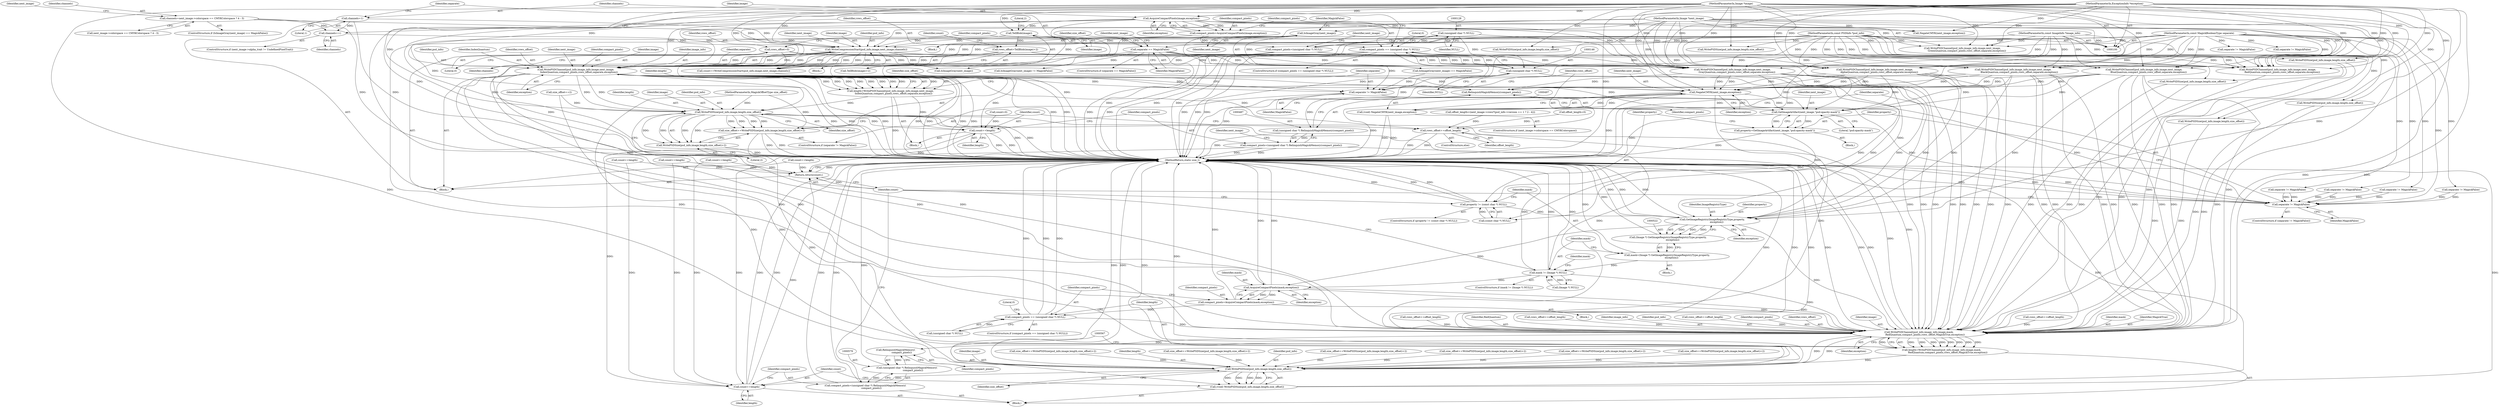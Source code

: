 digraph "0_ImageMagick_d4ec73f866a7c42a2e7f301fcd696e5cb7a7d3ab_2@pointer" {
"1000227" [label="(Call,WritePSDChannel(psd_info,image_info,image,next_image,\n        IndexQuantum,compact_pixels,rows_offset,separate,exception))"];
"1000196" [label="(Call,WriteCompressionStart(psd_info,image,next_image,channels))"];
"1000101" [label="(MethodParameterIn,const PSDInfo *psd_info)"];
"1000191" [label="(Call,TellBlob(image))"];
"1000139" [label="(Call,AcquireCompactPixels(image,exception))"];
"1000103" [label="(MethodParameterIn,Image *image)"];
"1000107" [label="(MethodParameterIn,ExceptionInfo *exception)"];
"1000167" [label="(Call,IsImageGray(next_image))"];
"1000104" [label="(MethodParameterIn,Image *next_image)"];
"1000186" [label="(Call,channels++)"];
"1000150" [label="(Call,channels=1)"];
"1000170" [label="(Call,channels=next_image->colorspace == CMYKColorspace ? 4 : 3)"];
"1000102" [label="(MethodParameterIn,const ImageInfo *image_info)"];
"1000125" [label="(Call,compact_pixels=(unsigned char *) NULL)"];
"1000127" [label="(Call,(unsigned char *) NULL)"];
"1000143" [label="(Call,compact_pixels == (unsigned char *) NULL)"];
"1000137" [label="(Call,compact_pixels=AcquireCompactPixels(image,exception))"];
"1000145" [label="(Call,(unsigned char *) NULL)"];
"1000188" [label="(Call,rows_offset=TellBlob(image)+2)"];
"1000122" [label="(Call,rows_offset=0)"];
"1000154" [label="(Call,separate == MagickFalse)"];
"1000106" [label="(MethodParameterIn,const MagickBooleanType separate)"];
"1000225" [label="(Call,length=WritePSDChannel(psd_info,image_info,image,next_image,\n        IndexQuantum,compact_pixels,rows_offset,separate,exception))"];
"1000244" [label="(Call,WritePSDSize(psd_info,image,length,size_offset))"];
"1000241" [label="(Call,size_offset+=WritePSDSize(psd_info,image,length,size_offset)+2)"];
"1000568" [label="(Call,WritePSDSize(psd_info,image,length,size_offset))"];
"1000566" [label="(Call,(void) WritePSDSize(psd_info,image,length,size_offset))"];
"1000573" [label="(Call,count+=length)"];
"1000582" [label="(Return,return(count);)"];
"1000243" [label="(Call,WritePSDSize(psd_info,image,length,size_offset)+2)"];
"1000254" [label="(Call,count+=length)"];
"1000556" [label="(Call,WritePSDChannel(psd_info,image_info,image,mask,\n                RedQuantum,compact_pixels,rows_offset,MagickTrue,exception))"];
"1000554" [label="(Call,length=WritePSDChannel(psd_info,image_info,image,mask,\n                RedQuantum,compact_pixels,rows_offset,MagickTrue,exception))"];
"1000580" [label="(Call,RelinquishMagickMemory(\n                compact_pixels))"];
"1000578" [label="(Call,(unsigned char *) RelinquishMagickMemory(\n                compact_pixels))"];
"1000576" [label="(Call,compact_pixels=(unsigned char *) RelinquishMagickMemory(\n                compact_pixels))"];
"1000238" [label="(Call,separate != MagickFalse)"];
"1000502" [label="(Call,separate != MagickFalse)"];
"1000251" [label="(Call,rows_offset+=offset_length)"];
"1000488" [label="(Call,RelinquishMagickMemory(compact_pixels))"];
"1000486" [label="(Call,(unsigned char *) RelinquishMagickMemory(compact_pixels))"];
"1000484" [label="(Call,compact_pixels=(unsigned char *) RelinquishMagickMemory(compact_pixels))"];
"1000498" [label="(Call,NegateCMYK(next_image,exception))"];
"1000496" [label="(Call,(void) NegateCMYK(next_image,exception))"];
"1000509" [label="(Call,GetImageArtifact(next_image,\"psd:opacity-mask\"))"];
"1000507" [label="(Call,property=GetImageArtifact(next_image,\"psd:opacity-mask\"))"];
"1000513" [label="(Call,property != (const char *) NULL)"];
"1000523" [label="(Call,GetImageRegistry(ImageRegistryType,property,\n            exception))"];
"1000521" [label="(Call,(Image *) GetImageRegistry(ImageRegistryType,property,\n            exception))"];
"1000519" [label="(Call,mask=(Image *) GetImageRegistry(ImageRegistryType,property,\n            exception))"];
"1000528" [label="(Call,mask != (Image *) NULL)"];
"1000543" [label="(Call,AcquireCompactPixels(mask,exception))"];
"1000541" [label="(Call,compact_pixels=AcquireCompactPixels(mask,exception))"];
"1000547" [label="(Call,compact_pixels == (unsigned char *) NULL)"];
"1000227" [label="(Call,WritePSDChannel(psd_info,image_info,image,next_image,\n        IndexQuantum,compact_pixels,rows_offset,separate,exception))"];
"1000133" [label="(Identifier,next_image)"];
"1000224" [label="(Block,)"];
"1000465" [label="(Call,separate != MagickFalse)"];
"1000400" [label="(Call,rows_offset+=offset_length)"];
"1000124" [label="(Literal,0)"];
"1000576" [label="(Call,compact_pixels=(unsigned char *) RelinquishMagickMemory(\n                compact_pixels))"];
"1000241" [label="(Call,size_offset+=WritePSDSize(psd_info,image,length,size_offset)+2)"];
"1000226" [label="(Identifier,length)"];
"1000137" [label="(Call,compact_pixels=AcquireCompactPixels(image,exception))"];
"1000523" [label="(Call,GetImageRegistry(ImageRegistryType,property,\n            exception))"];
"1000573" [label="(Call,count+=length)"];
"1000507" [label="(Call,property=GetImageArtifact(next_image,\"psd:opacity-mask\"))"];
"1000544" [label="(Identifier,mask)"];
"1000252" [label="(Identifier,rows_offset)"];
"1000166" [label="(Call,IsImageGray(next_image) == MagickFalse)"];
"1000484" [label="(Call,compact_pixels=(unsigned char *) RelinquishMagickMemory(compact_pixels))"];
"1000503" [label="(Identifier,separate)"];
"1000187" [label="(Identifier,channels)"];
"1000250" [label="(ControlStructure,else)"];
"1000129" [label="(Identifier,NULL)"];
"1000442" [label="(Call,count+=length)"];
"1000547" [label="(Call,compact_pixels == (unsigned char *) NULL)"];
"1000183" [label="(Identifier,next_image)"];
"1000127" [label="(Call,(unsigned char *) NULL)"];
"1000510" [label="(Identifier,next_image)"];
"1000498" [label="(Call,NegateCMYK(next_image,exception))"];
"1000201" [label="(Call,offset_length=(next_image->rows*(psd_info->version == 1 ? 2 : 4)))"];
"1000548" [label="(Identifier,compact_pixels)"];
"1000233" [label="(Identifier,compact_pixels)"];
"1000432" [label="(Call,WritePSDSize(psd_info,image,length,size_offset))"];
"1000139" [label="(Call,AcquireCompactPixels(image,exception))"];
"1000260" [label="(Call,IsImageGray(next_image) != MagickFalse)"];
"1000519" [label="(Call,mask=(Image *) GetImageRegistry(ImageRegistryType,property,\n            exception))"];
"1000553" [label="(Literal,0)"];
"1000180" [label="(ControlStructure,if (next_image->alpha_trait != UndefinedPixelTrait))"];
"1000312" [label="(Call,WritePSDChannel(psd_info,image_info,image,next_image,\n            RedQuantum,compact_pixels,rows_offset,separate,exception))"];
"1000225" [label="(Call,length=WritePSDChannel(psd_info,image_info,image,next_image,\n        IndexQuantum,compact_pixels,rows_offset,separate,exception))"];
"1000188" [label="(Call,rows_offset=TellBlob(image)+2)"];
"1000172" [label="(Call,next_image->colorspace == CMYKColorspace ? 4 : 3)"];
"1000355" [label="(Call,separate != MagickFalse)"];
"1000426" [label="(Call,separate != MagickFalse)"];
"1000246" [label="(Identifier,image)"];
"1000486" [label="(Call,(unsigned char *) RelinquishMagickMemory(compact_pixels))"];
"1000199" [label="(Identifier,next_image)"];
"1000165" [label="(ControlStructure,if (IsImageGray(next_image) == MagickFalse))"];
"1000570" [label="(Identifier,image)"];
"1000560" [label="(Identifier,mask)"];
"1000361" [label="(Call,WritePSDSize(psd_info,image,length,size_offset))"];
"1000116" [label="(Call,count=0)"];
"1000520" [label="(Identifier,mask)"];
"1000526" [label="(Identifier,exception)"];
"1000496" [label="(Call,(void) NegateCMYK(next_image,exception))"];
"1000194" [label="(Call,count+=WriteCompressionStart(psd_info,image,next_image,channels))"];
"1000564" [label="(Identifier,MagickTrue)"];
"1000541" [label="(Call,compact_pixels=AcquireCompactPixels(mask,exception))"];
"1000329" [label="(Call,WritePSDSize(psd_info,image,length,size_offset))"];
"1000168" [label="(Identifier,next_image)"];
"1000524" [label="(Identifier,ImageRegistryType)"];
"1000542" [label="(Identifier,compact_pixels)"];
"1000568" [label="(Call,WritePSDSize(psd_info,image,length,size_offset))"];
"1000123" [label="(Identifier,rows_offset)"];
"1000152" [label="(Literal,1)"];
"1000253" [label="(Identifier,offset_length)"];
"1000565" [label="(Identifier,exception)"];
"1000513" [label="(Call,property != (const char *) NULL)"];
"1000119" [label="(Call,offset_length=0)"];
"1000230" [label="(Identifier,image)"];
"1000429" [label="(Call,size_offset+=WritePSDSize(psd_info,image,length,size_offset)+2)"];
"1000439" [label="(Call,rows_offset+=offset_length)"];
"1000198" [label="(Identifier,image)"];
"1000191" [label="(Call,TellBlob(image))"];
"1000261" [label="(Call,IsImageGray(next_image))"];
"1000140" [label="(Identifier,image)"];
"1000105" [label="(MethodParameterIn,MagickOffsetType size_offset)"];
"1000505" [label="(Block,)"];
"1000537" [label="(Identifier,mask)"];
"1000485" [label="(Identifier,compact_pixels)"];
"1000138" [label="(Identifier,compact_pixels)"];
"1000157" [label="(Block,)"];
"1000415" [label="(Call,WritePSDChannel(psd_info,image_info,image,next_image,\n                BlackQuantum,compact_pixels,rows_offset,separate,exception))"];
"1000554" [label="(Call,length=WritePSDChannel(psd_info,image_info,image,mask,\n                RedQuantum,compact_pixels,rows_offset,MagickTrue,exception))"];
"1000144" [label="(Identifier,compact_pixels)"];
"1000229" [label="(Identifier,image_info)"];
"1000500" [label="(Identifier,exception)"];
"1000571" [label="(Identifier,length)"];
"1000577" [label="(Identifier,compact_pixels)"];
"1000189" [label="(Identifier,rows_offset)"];
"1000376" [label="(Call,WritePSDChannel(psd_info,image_info,image,next_image,\n            BlueQuantum,compact_pixels,rows_offset,separate,exception))"];
"1000555" [label="(Identifier,length)"];
"1000107" [label="(MethodParameterIn,ExceptionInfo *exception)"];
"1000235" [label="(Identifier,separate)"];
"1000387" [label="(Call,separate != MagickFalse)"];
"1000323" [label="(Call,separate != MagickFalse)"];
"1000284" [label="(Call,WritePSDSize(psd_info,image,length,size_offset))"];
"1000245" [label="(Identifier,psd_info)"];
"1000242" [label="(Identifier,size_offset)"];
"1000326" [label="(Call,size_offset+=WritePSDSize(psd_info,image,length,size_offset)+2)"];
"1000228" [label="(Identifier,psd_info)"];
"1000102" [label="(MethodParameterIn,const ImageInfo *image_info)"];
"1000153" [label="(ControlStructure,if (separate == MagickFalse))"];
"1000530" [label="(Call,(Image *) NULL)"];
"1000232" [label="(Identifier,IndexQuantum)"];
"1000154" [label="(Call,separate == MagickFalse)"];
"1000543" [label="(Call,AcquireCompactPixels(mask,exception))"];
"1000511" [label="(Literal,\"psd:opacity-mask\")"];
"1000561" [label="(Identifier,RedQuantum)"];
"1000216" [label="(Identifier,size_offset)"];
"1000549" [label="(Call,(unsigned char *) NULL)"];
"1000393" [label="(Call,WritePSDSize(psd_info,image,length,size_offset))"];
"1000582" [label="(Return,return(count);)"];
"1000104" [label="(MethodParameterIn,Image *next_image)"];
"1000540" [label="(Block,)"];
"1000151" [label="(Identifier,channels)"];
"1000169" [label="(Identifier,MagickFalse)"];
"1000493" [label="(Identifier,next_image)"];
"1000143" [label="(Call,compact_pixels == (unsigned char *) NULL)"];
"1000190" [label="(Call,TellBlob(image)+2)"];
"1000161" [label="(Identifier,next_image)"];
"1000267" [label="(Call,WritePSDChannel(psd_info,image_info,image,next_image,\n            GrayQuantum,compact_pixels,rows_offset,separate,exception))"];
"1000254" [label="(Call,count+=length)"];
"1000488" [label="(Call,RelinquishMagickMemory(compact_pixels))"];
"1000291" [label="(Call,rows_offset+=offset_length)"];
"1000499" [label="(Identifier,next_image)"];
"1000141" [label="(Identifier,exception)"];
"1000200" [label="(Identifier,channels)"];
"1000186" [label="(Call,channels++)"];
"1000525" [label="(Identifier,property)"];
"1000558" [label="(Identifier,image_info)"];
"1000195" [label="(Identifier,count)"];
"1000155" [label="(Identifier,separate)"];
"1000583" [label="(Identifier,count)"];
"1000569" [label="(Identifier,psd_info)"];
"1000557" [label="(Identifier,psd_info)"];
"1000521" [label="(Call,(Image *) GetImageRegistry(ImageRegistryType,property,\n            exception))"];
"1000142" [label="(ControlStructure,if (compact_pixels == (unsigned char *) NULL))"];
"1000489" [label="(Identifier,compact_pixels)"];
"1000344" [label="(Call,WritePSDChannel(psd_info,image_info,image,next_image,\n            GreenQuantum,compact_pixels,rows_offset,separate,exception))"];
"1000240" [label="(Identifier,MagickFalse)"];
"1000234" [label="(Identifier,rows_offset)"];
"1000108" [label="(Block,)"];
"1000197" [label="(Identifier,psd_info)"];
"1000126" [label="(Identifier,compact_pixels)"];
"1000248" [label="(Identifier,size_offset)"];
"1000468" [label="(Call,size_offset+=WritePSDSize(psd_info,image,length,size_offset)+2)"];
"1000244" [label="(Call,WritePSDSize(psd_info,image,length,size_offset))"];
"1000478" [label="(Call,rows_offset+=offset_length)"];
"1000170" [label="(Call,channels=next_image->colorspace == CMYKColorspace ? 4 : 3)"];
"1000546" [label="(ControlStructure,if (compact_pixels == (unsigned char *) NULL))"];
"1000101" [label="(MethodParameterIn,const PSDInfo *psd_info)"];
"1000490" [label="(ControlStructure,if (next_image->colorspace == CMYKColorspace))"];
"1000518" [label="(Block,)"];
"1000196" [label="(Call,WriteCompressionStart(psd_info,image,next_image,channels))"];
"1000502" [label="(Call,separate != MagickFalse)"];
"1000149" [label="(Literal,0)"];
"1000238" [label="(Call,separate != MagickFalse)"];
"1000545" [label="(Identifier,exception)"];
"1000122" [label="(Call,rows_offset=0)"];
"1000574" [label="(Identifier,count)"];
"1000572" [label="(Identifier,size_offset)"];
"1000147" [label="(Identifier,NULL)"];
"1000562" [label="(Identifier,compact_pixels)"];
"1000563" [label="(Identifier,rows_offset)"];
"1000471" [label="(Call,WritePSDSize(psd_info,image,length,size_offset))"];
"1000193" [label="(Literal,2)"];
"1000512" [label="(ControlStructure,if (property != (const char *) NULL))"];
"1000255" [label="(Identifier,count)"];
"1000294" [label="(Call,count+=length)"];
"1000529" [label="(Identifier,mask)"];
"1000580" [label="(Call,RelinquishMagickMemory(\n                compact_pixels))"];
"1000192" [label="(Identifier,image)"];
"1000533" [label="(Block,)"];
"1000156" [label="(Identifier,MagickFalse)"];
"1000239" [label="(Identifier,separate)"];
"1000575" [label="(Identifier,length)"];
"1000584" [label="(MethodReturn,static size_t)"];
"1000150" [label="(Call,channels=1)"];
"1000454" [label="(Call,WritePSDChannel(psd_info,image_info,image,next_image,\n            AlphaQuantum,compact_pixels,rows_offset,separate,exception))"];
"1000509" [label="(Call,GetImageArtifact(next_image,\"psd:opacity-mask\"))"];
"1000390" [label="(Call,size_offset+=WritePSDSize(psd_info,image,length,size_offset)+2)"];
"1000581" [label="(Identifier,compact_pixels)"];
"1000125" [label="(Call,compact_pixels=(unsigned char *) NULL)"];
"1000247" [label="(Identifier,length)"];
"1000578" [label="(Call,(unsigned char *) RelinquishMagickMemory(\n                compact_pixels))"];
"1000514" [label="(Identifier,property)"];
"1000251" [label="(Call,rows_offset+=offset_length)"];
"1000508" [label="(Identifier,property)"];
"1000256" [label="(Identifier,length)"];
"1000145" [label="(Call,(unsigned char *) NULL)"];
"1000171" [label="(Identifier,channels)"];
"1000281" [label="(Call,size_offset+=WritePSDSize(psd_info,image,length,size_offset)+2)"];
"1000559" [label="(Identifier,image)"];
"1000236" [label="(Identifier,exception)"];
"1000566" [label="(Call,(void) WritePSDSize(psd_info,image,length,size_offset))"];
"1000501" [label="(ControlStructure,if (separate != MagickFalse))"];
"1000249" [label="(Literal,2)"];
"1000515" [label="(Call,(const char *) NULL)"];
"1000103" [label="(MethodParameterIn,Image *image)"];
"1000106" [label="(MethodParameterIn,const MagickBooleanType separate)"];
"1000528" [label="(Call,mask != (Image *) NULL)"];
"1000358" [label="(Call,size_offset+=WritePSDSize(psd_info,image,length,size_offset)+2)"];
"1000231" [label="(Identifier,next_image)"];
"1000215" [label="(Call,size_offset+=2)"];
"1000237" [label="(ControlStructure,if (separate != MagickFalse))"];
"1000556" [label="(Call,WritePSDChannel(psd_info,image_info,image,mask,\n                RedQuantum,compact_pixels,rows_offset,MagickTrue,exception))"];
"1000243" [label="(Call,WritePSDSize(psd_info,image,length,size_offset)+2)"];
"1000504" [label="(Identifier,MagickFalse)"];
"1000278" [label="(Call,separate != MagickFalse)"];
"1000307" [label="(Call,NegateCMYK(next_image,exception))"];
"1000481" [label="(Call,count+=length)"];
"1000167" [label="(Call,IsImageGray(next_image))"];
"1000403" [label="(Call,count+=length)"];
"1000527" [label="(ControlStructure,if (mask != (Image *) NULL))"];
"1000136" [label="(Block,)"];
"1000227" -> "1000225"  [label="AST: "];
"1000227" -> "1000236"  [label="CFG: "];
"1000228" -> "1000227"  [label="AST: "];
"1000229" -> "1000227"  [label="AST: "];
"1000230" -> "1000227"  [label="AST: "];
"1000231" -> "1000227"  [label="AST: "];
"1000232" -> "1000227"  [label="AST: "];
"1000233" -> "1000227"  [label="AST: "];
"1000234" -> "1000227"  [label="AST: "];
"1000235" -> "1000227"  [label="AST: "];
"1000236" -> "1000227"  [label="AST: "];
"1000225" -> "1000227"  [label="CFG: "];
"1000227" -> "1000584"  [label="DDG: "];
"1000227" -> "1000584"  [label="DDG: "];
"1000227" -> "1000584"  [label="DDG: "];
"1000227" -> "1000584"  [label="DDG: "];
"1000227" -> "1000584"  [label="DDG: "];
"1000227" -> "1000584"  [label="DDG: "];
"1000227" -> "1000584"  [label="DDG: "];
"1000227" -> "1000225"  [label="DDG: "];
"1000227" -> "1000225"  [label="DDG: "];
"1000227" -> "1000225"  [label="DDG: "];
"1000227" -> "1000225"  [label="DDG: "];
"1000227" -> "1000225"  [label="DDG: "];
"1000227" -> "1000225"  [label="DDG: "];
"1000227" -> "1000225"  [label="DDG: "];
"1000227" -> "1000225"  [label="DDG: "];
"1000227" -> "1000225"  [label="DDG: "];
"1000196" -> "1000227"  [label="DDG: "];
"1000196" -> "1000227"  [label="DDG: "];
"1000196" -> "1000227"  [label="DDG: "];
"1000101" -> "1000227"  [label="DDG: "];
"1000102" -> "1000227"  [label="DDG: "];
"1000139" -> "1000227"  [label="DDG: "];
"1000139" -> "1000227"  [label="DDG: "];
"1000103" -> "1000227"  [label="DDG: "];
"1000104" -> "1000227"  [label="DDG: "];
"1000125" -> "1000227"  [label="DDG: "];
"1000143" -> "1000227"  [label="DDG: "];
"1000188" -> "1000227"  [label="DDG: "];
"1000122" -> "1000227"  [label="DDG: "];
"1000154" -> "1000227"  [label="DDG: "];
"1000106" -> "1000227"  [label="DDG: "];
"1000107" -> "1000227"  [label="DDG: "];
"1000227" -> "1000238"  [label="DDG: "];
"1000227" -> "1000244"  [label="DDG: "];
"1000227" -> "1000244"  [label="DDG: "];
"1000227" -> "1000251"  [label="DDG: "];
"1000227" -> "1000488"  [label="DDG: "];
"1000227" -> "1000498"  [label="DDG: "];
"1000227" -> "1000498"  [label="DDG: "];
"1000227" -> "1000509"  [label="DDG: "];
"1000227" -> "1000523"  [label="DDG: "];
"1000227" -> "1000556"  [label="DDG: "];
"1000227" -> "1000556"  [label="DDG: "];
"1000227" -> "1000556"  [label="DDG: "];
"1000227" -> "1000556"  [label="DDG: "];
"1000196" -> "1000194"  [label="AST: "];
"1000196" -> "1000200"  [label="CFG: "];
"1000197" -> "1000196"  [label="AST: "];
"1000198" -> "1000196"  [label="AST: "];
"1000199" -> "1000196"  [label="AST: "];
"1000200" -> "1000196"  [label="AST: "];
"1000194" -> "1000196"  [label="CFG: "];
"1000196" -> "1000584"  [label="DDG: "];
"1000196" -> "1000194"  [label="DDG: "];
"1000196" -> "1000194"  [label="DDG: "];
"1000196" -> "1000194"  [label="DDG: "];
"1000196" -> "1000194"  [label="DDG: "];
"1000101" -> "1000196"  [label="DDG: "];
"1000191" -> "1000196"  [label="DDG: "];
"1000103" -> "1000196"  [label="DDG: "];
"1000167" -> "1000196"  [label="DDG: "];
"1000104" -> "1000196"  [label="DDG: "];
"1000186" -> "1000196"  [label="DDG: "];
"1000150" -> "1000196"  [label="DDG: "];
"1000170" -> "1000196"  [label="DDG: "];
"1000196" -> "1000261"  [label="DDG: "];
"1000196" -> "1000267"  [label="DDG: "];
"1000196" -> "1000267"  [label="DDG: "];
"1000196" -> "1000312"  [label="DDG: "];
"1000196" -> "1000312"  [label="DDG: "];
"1000101" -> "1000100"  [label="AST: "];
"1000101" -> "1000584"  [label="DDG: "];
"1000101" -> "1000244"  [label="DDG: "];
"1000101" -> "1000267"  [label="DDG: "];
"1000101" -> "1000284"  [label="DDG: "];
"1000101" -> "1000312"  [label="DDG: "];
"1000101" -> "1000329"  [label="DDG: "];
"1000101" -> "1000344"  [label="DDG: "];
"1000101" -> "1000361"  [label="DDG: "];
"1000101" -> "1000376"  [label="DDG: "];
"1000101" -> "1000393"  [label="DDG: "];
"1000101" -> "1000415"  [label="DDG: "];
"1000101" -> "1000432"  [label="DDG: "];
"1000101" -> "1000454"  [label="DDG: "];
"1000101" -> "1000471"  [label="DDG: "];
"1000101" -> "1000556"  [label="DDG: "];
"1000101" -> "1000568"  [label="DDG: "];
"1000191" -> "1000190"  [label="AST: "];
"1000191" -> "1000192"  [label="CFG: "];
"1000192" -> "1000191"  [label="AST: "];
"1000193" -> "1000191"  [label="CFG: "];
"1000191" -> "1000188"  [label="DDG: "];
"1000191" -> "1000190"  [label="DDG: "];
"1000139" -> "1000191"  [label="DDG: "];
"1000103" -> "1000191"  [label="DDG: "];
"1000139" -> "1000137"  [label="AST: "];
"1000139" -> "1000141"  [label="CFG: "];
"1000140" -> "1000139"  [label="AST: "];
"1000141" -> "1000139"  [label="AST: "];
"1000137" -> "1000139"  [label="CFG: "];
"1000139" -> "1000584"  [label="DDG: "];
"1000139" -> "1000584"  [label="DDG: "];
"1000139" -> "1000137"  [label="DDG: "];
"1000139" -> "1000137"  [label="DDG: "];
"1000103" -> "1000139"  [label="DDG: "];
"1000107" -> "1000139"  [label="DDG: "];
"1000139" -> "1000267"  [label="DDG: "];
"1000139" -> "1000267"  [label="DDG: "];
"1000139" -> "1000307"  [label="DDG: "];
"1000139" -> "1000312"  [label="DDG: "];
"1000139" -> "1000312"  [label="DDG: "];
"1000103" -> "1000100"  [label="AST: "];
"1000103" -> "1000584"  [label="DDG: "];
"1000103" -> "1000244"  [label="DDG: "];
"1000103" -> "1000267"  [label="DDG: "];
"1000103" -> "1000284"  [label="DDG: "];
"1000103" -> "1000312"  [label="DDG: "];
"1000103" -> "1000329"  [label="DDG: "];
"1000103" -> "1000344"  [label="DDG: "];
"1000103" -> "1000361"  [label="DDG: "];
"1000103" -> "1000376"  [label="DDG: "];
"1000103" -> "1000393"  [label="DDG: "];
"1000103" -> "1000415"  [label="DDG: "];
"1000103" -> "1000432"  [label="DDG: "];
"1000103" -> "1000454"  [label="DDG: "];
"1000103" -> "1000471"  [label="DDG: "];
"1000103" -> "1000556"  [label="DDG: "];
"1000103" -> "1000568"  [label="DDG: "];
"1000107" -> "1000100"  [label="AST: "];
"1000107" -> "1000584"  [label="DDG: "];
"1000107" -> "1000267"  [label="DDG: "];
"1000107" -> "1000307"  [label="DDG: "];
"1000107" -> "1000312"  [label="DDG: "];
"1000107" -> "1000344"  [label="DDG: "];
"1000107" -> "1000376"  [label="DDG: "];
"1000107" -> "1000415"  [label="DDG: "];
"1000107" -> "1000454"  [label="DDG: "];
"1000107" -> "1000498"  [label="DDG: "];
"1000107" -> "1000523"  [label="DDG: "];
"1000107" -> "1000543"  [label="DDG: "];
"1000107" -> "1000556"  [label="DDG: "];
"1000167" -> "1000166"  [label="AST: "];
"1000167" -> "1000168"  [label="CFG: "];
"1000168" -> "1000167"  [label="AST: "];
"1000169" -> "1000167"  [label="CFG: "];
"1000167" -> "1000166"  [label="DDG: "];
"1000104" -> "1000167"  [label="DDG: "];
"1000104" -> "1000100"  [label="AST: "];
"1000104" -> "1000584"  [label="DDG: "];
"1000104" -> "1000261"  [label="DDG: "];
"1000104" -> "1000267"  [label="DDG: "];
"1000104" -> "1000307"  [label="DDG: "];
"1000104" -> "1000312"  [label="DDG: "];
"1000104" -> "1000344"  [label="DDG: "];
"1000104" -> "1000376"  [label="DDG: "];
"1000104" -> "1000415"  [label="DDG: "];
"1000104" -> "1000454"  [label="DDG: "];
"1000104" -> "1000498"  [label="DDG: "];
"1000104" -> "1000509"  [label="DDG: "];
"1000186" -> "1000180"  [label="AST: "];
"1000186" -> "1000187"  [label="CFG: "];
"1000187" -> "1000186"  [label="AST: "];
"1000189" -> "1000186"  [label="CFG: "];
"1000150" -> "1000186"  [label="DDG: "];
"1000170" -> "1000186"  [label="DDG: "];
"1000150" -> "1000108"  [label="AST: "];
"1000150" -> "1000152"  [label="CFG: "];
"1000151" -> "1000150"  [label="AST: "];
"1000152" -> "1000150"  [label="AST: "];
"1000155" -> "1000150"  [label="CFG: "];
"1000150" -> "1000584"  [label="DDG: "];
"1000170" -> "1000165"  [label="AST: "];
"1000170" -> "1000172"  [label="CFG: "];
"1000171" -> "1000170"  [label="AST: "];
"1000172" -> "1000170"  [label="AST: "];
"1000183" -> "1000170"  [label="CFG: "];
"1000170" -> "1000584"  [label="DDG: "];
"1000102" -> "1000100"  [label="AST: "];
"1000102" -> "1000584"  [label="DDG: "];
"1000102" -> "1000267"  [label="DDG: "];
"1000102" -> "1000312"  [label="DDG: "];
"1000102" -> "1000344"  [label="DDG: "];
"1000102" -> "1000376"  [label="DDG: "];
"1000102" -> "1000415"  [label="DDG: "];
"1000102" -> "1000454"  [label="DDG: "];
"1000102" -> "1000556"  [label="DDG: "];
"1000125" -> "1000108"  [label="AST: "];
"1000125" -> "1000127"  [label="CFG: "];
"1000126" -> "1000125"  [label="AST: "];
"1000127" -> "1000125"  [label="AST: "];
"1000133" -> "1000125"  [label="CFG: "];
"1000125" -> "1000584"  [label="DDG: "];
"1000127" -> "1000125"  [label="DDG: "];
"1000125" -> "1000267"  [label="DDG: "];
"1000125" -> "1000312"  [label="DDG: "];
"1000127" -> "1000129"  [label="CFG: "];
"1000128" -> "1000127"  [label="AST: "];
"1000129" -> "1000127"  [label="AST: "];
"1000127" -> "1000584"  [label="DDG: "];
"1000127" -> "1000145"  [label="DDG: "];
"1000127" -> "1000515"  [label="DDG: "];
"1000143" -> "1000142"  [label="AST: "];
"1000143" -> "1000145"  [label="CFG: "];
"1000144" -> "1000143"  [label="AST: "];
"1000145" -> "1000143"  [label="AST: "];
"1000149" -> "1000143"  [label="CFG: "];
"1000151" -> "1000143"  [label="CFG: "];
"1000143" -> "1000584"  [label="DDG: "];
"1000143" -> "1000584"  [label="DDG: "];
"1000143" -> "1000584"  [label="DDG: "];
"1000137" -> "1000143"  [label="DDG: "];
"1000145" -> "1000143"  [label="DDG: "];
"1000143" -> "1000267"  [label="DDG: "];
"1000143" -> "1000312"  [label="DDG: "];
"1000137" -> "1000136"  [label="AST: "];
"1000138" -> "1000137"  [label="AST: "];
"1000144" -> "1000137"  [label="CFG: "];
"1000137" -> "1000584"  [label="DDG: "];
"1000145" -> "1000147"  [label="CFG: "];
"1000146" -> "1000145"  [label="AST: "];
"1000147" -> "1000145"  [label="AST: "];
"1000145" -> "1000584"  [label="DDG: "];
"1000145" -> "1000515"  [label="DDG: "];
"1000188" -> "1000157"  [label="AST: "];
"1000188" -> "1000190"  [label="CFG: "];
"1000189" -> "1000188"  [label="AST: "];
"1000190" -> "1000188"  [label="AST: "];
"1000195" -> "1000188"  [label="CFG: "];
"1000188" -> "1000584"  [label="DDG: "];
"1000188" -> "1000267"  [label="DDG: "];
"1000188" -> "1000312"  [label="DDG: "];
"1000122" -> "1000108"  [label="AST: "];
"1000122" -> "1000124"  [label="CFG: "];
"1000123" -> "1000122"  [label="AST: "];
"1000124" -> "1000122"  [label="AST: "];
"1000126" -> "1000122"  [label="CFG: "];
"1000122" -> "1000584"  [label="DDG: "];
"1000122" -> "1000267"  [label="DDG: "];
"1000122" -> "1000312"  [label="DDG: "];
"1000154" -> "1000153"  [label="AST: "];
"1000154" -> "1000156"  [label="CFG: "];
"1000155" -> "1000154"  [label="AST: "];
"1000156" -> "1000154"  [label="AST: "];
"1000161" -> "1000154"  [label="CFG: "];
"1000216" -> "1000154"  [label="CFG: "];
"1000154" -> "1000584"  [label="DDG: "];
"1000106" -> "1000154"  [label="DDG: "];
"1000154" -> "1000166"  [label="DDG: "];
"1000154" -> "1000238"  [label="DDG: "];
"1000154" -> "1000260"  [label="DDG: "];
"1000154" -> "1000267"  [label="DDG: "];
"1000154" -> "1000312"  [label="DDG: "];
"1000106" -> "1000100"  [label="AST: "];
"1000106" -> "1000584"  [label="DDG: "];
"1000106" -> "1000238"  [label="DDG: "];
"1000106" -> "1000267"  [label="DDG: "];
"1000106" -> "1000278"  [label="DDG: "];
"1000106" -> "1000312"  [label="DDG: "];
"1000106" -> "1000323"  [label="DDG: "];
"1000106" -> "1000344"  [label="DDG: "];
"1000106" -> "1000355"  [label="DDG: "];
"1000106" -> "1000376"  [label="DDG: "];
"1000106" -> "1000387"  [label="DDG: "];
"1000106" -> "1000415"  [label="DDG: "];
"1000106" -> "1000426"  [label="DDG: "];
"1000106" -> "1000454"  [label="DDG: "];
"1000106" -> "1000465"  [label="DDG: "];
"1000106" -> "1000502"  [label="DDG: "];
"1000225" -> "1000224"  [label="AST: "];
"1000226" -> "1000225"  [label="AST: "];
"1000239" -> "1000225"  [label="CFG: "];
"1000225" -> "1000584"  [label="DDG: "];
"1000225" -> "1000244"  [label="DDG: "];
"1000225" -> "1000254"  [label="DDG: "];
"1000244" -> "1000243"  [label="AST: "];
"1000244" -> "1000248"  [label="CFG: "];
"1000245" -> "1000244"  [label="AST: "];
"1000246" -> "1000244"  [label="AST: "];
"1000247" -> "1000244"  [label="AST: "];
"1000248" -> "1000244"  [label="AST: "];
"1000249" -> "1000244"  [label="CFG: "];
"1000244" -> "1000584"  [label="DDG: "];
"1000244" -> "1000584"  [label="DDG: "];
"1000244" -> "1000241"  [label="DDG: "];
"1000244" -> "1000241"  [label="DDG: "];
"1000244" -> "1000241"  [label="DDG: "];
"1000244" -> "1000241"  [label="DDG: "];
"1000244" -> "1000243"  [label="DDG: "];
"1000244" -> "1000243"  [label="DDG: "];
"1000244" -> "1000243"  [label="DDG: "];
"1000244" -> "1000243"  [label="DDG: "];
"1000215" -> "1000244"  [label="DDG: "];
"1000105" -> "1000244"  [label="DDG: "];
"1000244" -> "1000254"  [label="DDG: "];
"1000244" -> "1000556"  [label="DDG: "];
"1000244" -> "1000556"  [label="DDG: "];
"1000241" -> "1000237"  [label="AST: "];
"1000241" -> "1000243"  [label="CFG: "];
"1000242" -> "1000241"  [label="AST: "];
"1000243" -> "1000241"  [label="AST: "];
"1000255" -> "1000241"  [label="CFG: "];
"1000241" -> "1000584"  [label="DDG: "];
"1000241" -> "1000584"  [label="DDG: "];
"1000105" -> "1000241"  [label="DDG: "];
"1000241" -> "1000568"  [label="DDG: "];
"1000568" -> "1000566"  [label="AST: "];
"1000568" -> "1000572"  [label="CFG: "];
"1000569" -> "1000568"  [label="AST: "];
"1000570" -> "1000568"  [label="AST: "];
"1000571" -> "1000568"  [label="AST: "];
"1000572" -> "1000568"  [label="AST: "];
"1000566" -> "1000568"  [label="CFG: "];
"1000568" -> "1000584"  [label="DDG: "];
"1000568" -> "1000584"  [label="DDG: "];
"1000568" -> "1000584"  [label="DDG: "];
"1000568" -> "1000566"  [label="DDG: "];
"1000568" -> "1000566"  [label="DDG: "];
"1000568" -> "1000566"  [label="DDG: "];
"1000568" -> "1000566"  [label="DDG: "];
"1000556" -> "1000568"  [label="DDG: "];
"1000556" -> "1000568"  [label="DDG: "];
"1000554" -> "1000568"  [label="DDG: "];
"1000281" -> "1000568"  [label="DDG: "];
"1000215" -> "1000568"  [label="DDG: "];
"1000468" -> "1000568"  [label="DDG: "];
"1000390" -> "1000568"  [label="DDG: "];
"1000326" -> "1000568"  [label="DDG: "];
"1000429" -> "1000568"  [label="DDG: "];
"1000358" -> "1000568"  [label="DDG: "];
"1000105" -> "1000568"  [label="DDG: "];
"1000568" -> "1000573"  [label="DDG: "];
"1000566" -> "1000533"  [label="AST: "];
"1000567" -> "1000566"  [label="AST: "];
"1000574" -> "1000566"  [label="CFG: "];
"1000566" -> "1000584"  [label="DDG: "];
"1000566" -> "1000584"  [label="DDG: "];
"1000573" -> "1000533"  [label="AST: "];
"1000573" -> "1000575"  [label="CFG: "];
"1000574" -> "1000573"  [label="AST: "];
"1000575" -> "1000573"  [label="AST: "];
"1000577" -> "1000573"  [label="CFG: "];
"1000573" -> "1000584"  [label="DDG: "];
"1000573" -> "1000584"  [label="DDG: "];
"1000442" -> "1000573"  [label="DDG: "];
"1000254" -> "1000573"  [label="DDG: "];
"1000403" -> "1000573"  [label="DDG: "];
"1000294" -> "1000573"  [label="DDG: "];
"1000481" -> "1000573"  [label="DDG: "];
"1000573" -> "1000582"  [label="DDG: "];
"1000582" -> "1000108"  [label="AST: "];
"1000582" -> "1000583"  [label="CFG: "];
"1000583" -> "1000582"  [label="AST: "];
"1000584" -> "1000582"  [label="CFG: "];
"1000582" -> "1000584"  [label="DDG: "];
"1000583" -> "1000582"  [label="DDG: "];
"1000442" -> "1000582"  [label="DDG: "];
"1000254" -> "1000582"  [label="DDG: "];
"1000403" -> "1000582"  [label="DDG: "];
"1000294" -> "1000582"  [label="DDG: "];
"1000481" -> "1000582"  [label="DDG: "];
"1000243" -> "1000249"  [label="CFG: "];
"1000249" -> "1000243"  [label="AST: "];
"1000243" -> "1000584"  [label="DDG: "];
"1000254" -> "1000224"  [label="AST: "];
"1000254" -> "1000256"  [label="CFG: "];
"1000255" -> "1000254"  [label="AST: "];
"1000256" -> "1000254"  [label="AST: "];
"1000485" -> "1000254"  [label="CFG: "];
"1000254" -> "1000584"  [label="DDG: "];
"1000254" -> "1000584"  [label="DDG: "];
"1000116" -> "1000254"  [label="DDG: "];
"1000194" -> "1000254"  [label="DDG: "];
"1000556" -> "1000554"  [label="AST: "];
"1000556" -> "1000565"  [label="CFG: "];
"1000557" -> "1000556"  [label="AST: "];
"1000558" -> "1000556"  [label="AST: "];
"1000559" -> "1000556"  [label="AST: "];
"1000560" -> "1000556"  [label="AST: "];
"1000561" -> "1000556"  [label="AST: "];
"1000562" -> "1000556"  [label="AST: "];
"1000563" -> "1000556"  [label="AST: "];
"1000564" -> "1000556"  [label="AST: "];
"1000565" -> "1000556"  [label="AST: "];
"1000554" -> "1000556"  [label="CFG: "];
"1000556" -> "1000584"  [label="DDG: "];
"1000556" -> "1000584"  [label="DDG: "];
"1000556" -> "1000584"  [label="DDG: "];
"1000556" -> "1000584"  [label="DDG: "];
"1000556" -> "1000584"  [label="DDG: "];
"1000556" -> "1000584"  [label="DDG: "];
"1000556" -> "1000554"  [label="DDG: "];
"1000556" -> "1000554"  [label="DDG: "];
"1000556" -> "1000554"  [label="DDG: "];
"1000556" -> "1000554"  [label="DDG: "];
"1000556" -> "1000554"  [label="DDG: "];
"1000556" -> "1000554"  [label="DDG: "];
"1000556" -> "1000554"  [label="DDG: "];
"1000556" -> "1000554"  [label="DDG: "];
"1000556" -> "1000554"  [label="DDG: "];
"1000454" -> "1000556"  [label="DDG: "];
"1000454" -> "1000556"  [label="DDG: "];
"1000454" -> "1000556"  [label="DDG: "];
"1000454" -> "1000556"  [label="DDG: "];
"1000284" -> "1000556"  [label="DDG: "];
"1000284" -> "1000556"  [label="DDG: "];
"1000471" -> "1000556"  [label="DDG: "];
"1000471" -> "1000556"  [label="DDG: "];
"1000267" -> "1000556"  [label="DDG: "];
"1000267" -> "1000556"  [label="DDG: "];
"1000267" -> "1000556"  [label="DDG: "];
"1000267" -> "1000556"  [label="DDG: "];
"1000393" -> "1000556"  [label="DDG: "];
"1000393" -> "1000556"  [label="DDG: "];
"1000376" -> "1000556"  [label="DDG: "];
"1000376" -> "1000556"  [label="DDG: "];
"1000376" -> "1000556"  [label="DDG: "];
"1000376" -> "1000556"  [label="DDG: "];
"1000415" -> "1000556"  [label="DDG: "];
"1000415" -> "1000556"  [label="DDG: "];
"1000415" -> "1000556"  [label="DDG: "];
"1000415" -> "1000556"  [label="DDG: "];
"1000432" -> "1000556"  [label="DDG: "];
"1000432" -> "1000556"  [label="DDG: "];
"1000528" -> "1000556"  [label="DDG: "];
"1000543" -> "1000556"  [label="DDG: "];
"1000543" -> "1000556"  [label="DDG: "];
"1000312" -> "1000556"  [label="DDG: "];
"1000547" -> "1000556"  [label="DDG: "];
"1000484" -> "1000556"  [label="DDG: "];
"1000439" -> "1000556"  [label="DDG: "];
"1000400" -> "1000556"  [label="DDG: "];
"1000251" -> "1000556"  [label="DDG: "];
"1000291" -> "1000556"  [label="DDG: "];
"1000478" -> "1000556"  [label="DDG: "];
"1000523" -> "1000556"  [label="DDG: "];
"1000556" -> "1000580"  [label="DDG: "];
"1000554" -> "1000533"  [label="AST: "];
"1000555" -> "1000554"  [label="AST: "];
"1000567" -> "1000554"  [label="CFG: "];
"1000554" -> "1000584"  [label="DDG: "];
"1000580" -> "1000578"  [label="AST: "];
"1000580" -> "1000581"  [label="CFG: "];
"1000581" -> "1000580"  [label="AST: "];
"1000578" -> "1000580"  [label="CFG: "];
"1000580" -> "1000578"  [label="DDG: "];
"1000578" -> "1000576"  [label="AST: "];
"1000579" -> "1000578"  [label="AST: "];
"1000576" -> "1000578"  [label="CFG: "];
"1000578" -> "1000584"  [label="DDG: "];
"1000578" -> "1000576"  [label="DDG: "];
"1000576" -> "1000533"  [label="AST: "];
"1000577" -> "1000576"  [label="AST: "];
"1000583" -> "1000576"  [label="CFG: "];
"1000576" -> "1000584"  [label="DDG: "];
"1000576" -> "1000584"  [label="DDG: "];
"1000238" -> "1000237"  [label="AST: "];
"1000238" -> "1000240"  [label="CFG: "];
"1000239" -> "1000238"  [label="AST: "];
"1000240" -> "1000238"  [label="AST: "];
"1000242" -> "1000238"  [label="CFG: "];
"1000252" -> "1000238"  [label="CFG: "];
"1000166" -> "1000238"  [label="DDG: "];
"1000238" -> "1000502"  [label="DDG: "];
"1000238" -> "1000502"  [label="DDG: "];
"1000502" -> "1000501"  [label="AST: "];
"1000502" -> "1000504"  [label="CFG: "];
"1000503" -> "1000502"  [label="AST: "];
"1000504" -> "1000502"  [label="AST: "];
"1000508" -> "1000502"  [label="CFG: "];
"1000583" -> "1000502"  [label="CFG: "];
"1000502" -> "1000584"  [label="DDG: "];
"1000502" -> "1000584"  [label="DDG: "];
"1000502" -> "1000584"  [label="DDG: "];
"1000426" -> "1000502"  [label="DDG: "];
"1000426" -> "1000502"  [label="DDG: "];
"1000387" -> "1000502"  [label="DDG: "];
"1000387" -> "1000502"  [label="DDG: "];
"1000278" -> "1000502"  [label="DDG: "];
"1000278" -> "1000502"  [label="DDG: "];
"1000465" -> "1000502"  [label="DDG: "];
"1000465" -> "1000502"  [label="DDG: "];
"1000251" -> "1000250"  [label="AST: "];
"1000251" -> "1000253"  [label="CFG: "];
"1000252" -> "1000251"  [label="AST: "];
"1000253" -> "1000251"  [label="AST: "];
"1000255" -> "1000251"  [label="CFG: "];
"1000251" -> "1000584"  [label="DDG: "];
"1000251" -> "1000584"  [label="DDG: "];
"1000119" -> "1000251"  [label="DDG: "];
"1000201" -> "1000251"  [label="DDG: "];
"1000488" -> "1000486"  [label="AST: "];
"1000488" -> "1000489"  [label="CFG: "];
"1000489" -> "1000488"  [label="AST: "];
"1000486" -> "1000488"  [label="CFG: "];
"1000488" -> "1000486"  [label="DDG: "];
"1000454" -> "1000488"  [label="DDG: "];
"1000267" -> "1000488"  [label="DDG: "];
"1000376" -> "1000488"  [label="DDG: "];
"1000415" -> "1000488"  [label="DDG: "];
"1000486" -> "1000484"  [label="AST: "];
"1000487" -> "1000486"  [label="AST: "];
"1000484" -> "1000486"  [label="CFG: "];
"1000486" -> "1000584"  [label="DDG: "];
"1000486" -> "1000484"  [label="DDG: "];
"1000484" -> "1000108"  [label="AST: "];
"1000485" -> "1000484"  [label="AST: "];
"1000493" -> "1000484"  [label="CFG: "];
"1000484" -> "1000584"  [label="DDG: "];
"1000484" -> "1000584"  [label="DDG: "];
"1000498" -> "1000496"  [label="AST: "];
"1000498" -> "1000500"  [label="CFG: "];
"1000499" -> "1000498"  [label="AST: "];
"1000500" -> "1000498"  [label="AST: "];
"1000496" -> "1000498"  [label="CFG: "];
"1000498" -> "1000584"  [label="DDG: "];
"1000498" -> "1000584"  [label="DDG: "];
"1000498" -> "1000496"  [label="DDG: "];
"1000498" -> "1000496"  [label="DDG: "];
"1000376" -> "1000498"  [label="DDG: "];
"1000376" -> "1000498"  [label="DDG: "];
"1000454" -> "1000498"  [label="DDG: "];
"1000454" -> "1000498"  [label="DDG: "];
"1000415" -> "1000498"  [label="DDG: "];
"1000415" -> "1000498"  [label="DDG: "];
"1000267" -> "1000498"  [label="DDG: "];
"1000267" -> "1000498"  [label="DDG: "];
"1000498" -> "1000509"  [label="DDG: "];
"1000498" -> "1000523"  [label="DDG: "];
"1000496" -> "1000490"  [label="AST: "];
"1000497" -> "1000496"  [label="AST: "];
"1000503" -> "1000496"  [label="CFG: "];
"1000496" -> "1000584"  [label="DDG: "];
"1000496" -> "1000584"  [label="DDG: "];
"1000509" -> "1000507"  [label="AST: "];
"1000509" -> "1000511"  [label="CFG: "];
"1000510" -> "1000509"  [label="AST: "];
"1000511" -> "1000509"  [label="AST: "];
"1000507" -> "1000509"  [label="CFG: "];
"1000509" -> "1000584"  [label="DDG: "];
"1000509" -> "1000507"  [label="DDG: "];
"1000509" -> "1000507"  [label="DDG: "];
"1000376" -> "1000509"  [label="DDG: "];
"1000454" -> "1000509"  [label="DDG: "];
"1000415" -> "1000509"  [label="DDG: "];
"1000267" -> "1000509"  [label="DDG: "];
"1000507" -> "1000505"  [label="AST: "];
"1000508" -> "1000507"  [label="AST: "];
"1000514" -> "1000507"  [label="CFG: "];
"1000507" -> "1000584"  [label="DDG: "];
"1000507" -> "1000513"  [label="DDG: "];
"1000513" -> "1000512"  [label="AST: "];
"1000513" -> "1000515"  [label="CFG: "];
"1000514" -> "1000513"  [label="AST: "];
"1000515" -> "1000513"  [label="AST: "];
"1000520" -> "1000513"  [label="CFG: "];
"1000583" -> "1000513"  [label="CFG: "];
"1000513" -> "1000584"  [label="DDG: "];
"1000513" -> "1000584"  [label="DDG: "];
"1000513" -> "1000584"  [label="DDG: "];
"1000515" -> "1000513"  [label="DDG: "];
"1000513" -> "1000523"  [label="DDG: "];
"1000523" -> "1000521"  [label="AST: "];
"1000523" -> "1000526"  [label="CFG: "];
"1000524" -> "1000523"  [label="AST: "];
"1000525" -> "1000523"  [label="AST: "];
"1000526" -> "1000523"  [label="AST: "];
"1000521" -> "1000523"  [label="CFG: "];
"1000523" -> "1000584"  [label="DDG: "];
"1000523" -> "1000584"  [label="DDG: "];
"1000523" -> "1000584"  [label="DDG: "];
"1000523" -> "1000521"  [label="DDG: "];
"1000523" -> "1000521"  [label="DDG: "];
"1000523" -> "1000521"  [label="DDG: "];
"1000454" -> "1000523"  [label="DDG: "];
"1000415" -> "1000523"  [label="DDG: "];
"1000267" -> "1000523"  [label="DDG: "];
"1000376" -> "1000523"  [label="DDG: "];
"1000523" -> "1000543"  [label="DDG: "];
"1000521" -> "1000519"  [label="AST: "];
"1000522" -> "1000521"  [label="AST: "];
"1000519" -> "1000521"  [label="CFG: "];
"1000521" -> "1000584"  [label="DDG: "];
"1000521" -> "1000519"  [label="DDG: "];
"1000519" -> "1000518"  [label="AST: "];
"1000520" -> "1000519"  [label="AST: "];
"1000529" -> "1000519"  [label="CFG: "];
"1000519" -> "1000584"  [label="DDG: "];
"1000519" -> "1000528"  [label="DDG: "];
"1000528" -> "1000527"  [label="AST: "];
"1000528" -> "1000530"  [label="CFG: "];
"1000529" -> "1000528"  [label="AST: "];
"1000530" -> "1000528"  [label="AST: "];
"1000537" -> "1000528"  [label="CFG: "];
"1000583" -> "1000528"  [label="CFG: "];
"1000528" -> "1000584"  [label="DDG: "];
"1000528" -> "1000584"  [label="DDG: "];
"1000528" -> "1000584"  [label="DDG: "];
"1000530" -> "1000528"  [label="DDG: "];
"1000528" -> "1000543"  [label="DDG: "];
"1000543" -> "1000541"  [label="AST: "];
"1000543" -> "1000545"  [label="CFG: "];
"1000544" -> "1000543"  [label="AST: "];
"1000545" -> "1000543"  [label="AST: "];
"1000541" -> "1000543"  [label="CFG: "];
"1000543" -> "1000584"  [label="DDG: "];
"1000543" -> "1000584"  [label="DDG: "];
"1000543" -> "1000541"  [label="DDG: "];
"1000543" -> "1000541"  [label="DDG: "];
"1000541" -> "1000540"  [label="AST: "];
"1000542" -> "1000541"  [label="AST: "];
"1000548" -> "1000541"  [label="CFG: "];
"1000541" -> "1000584"  [label="DDG: "];
"1000541" -> "1000547"  [label="DDG: "];
"1000547" -> "1000546"  [label="AST: "];
"1000547" -> "1000549"  [label="CFG: "];
"1000548" -> "1000547"  [label="AST: "];
"1000549" -> "1000547"  [label="AST: "];
"1000553" -> "1000547"  [label="CFG: "];
"1000555" -> "1000547"  [label="CFG: "];
"1000547" -> "1000584"  [label="DDG: "];
"1000547" -> "1000584"  [label="DDG: "];
"1000547" -> "1000584"  [label="DDG: "];
"1000549" -> "1000547"  [label="DDG: "];
}
